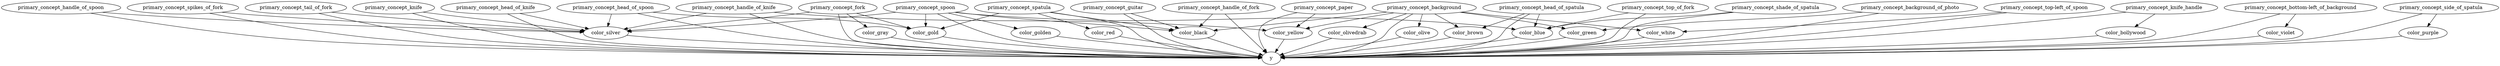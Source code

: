 strict digraph  {
primary_concept_spoon;
y;
color_silver;
primary_concept_guitar;
color_black;
primary_concept_background;
color_yellow;
primary_concept_head_of_spatula;
color_blue;
primary_concept_head_of_spoon;
primary_concept_handle_of_spoon;
primary_concept_fork;
color_olive;
primary_concept_spikes_of_fork;
primary_concept_tail_of_fork;
primary_concept_handle_of_knife;
color_green;
primary_concept_spatula;
primary_concept_paper;
color_brown;
color_red;
color_olivedrab;
color_gold;
color_gray;
primary_concept_handle_of_fork;
color_white;
primary_concept_knife;
primary_concept_knife_handle;
color_bollywood;
primary_concept_top_of_fork;
primary_concept_head_of_knife;
primary_concept_background_of_photo;
"primary_concept_bottom-left_of_background";
color_violet;
"primary_concept_top-left_of_spoon";
primary_concept_side_of_spatula;
color_purple;
primary_concept_shade_of_spatula;
color_golden;
primary_concept_spoon -> y;
primary_concept_spoon -> color_silver;
primary_concept_spoon -> color_black;
primary_concept_spoon -> color_gold;
primary_concept_spoon -> color_blue;
primary_concept_spoon -> color_golden;
color_silver -> y;
primary_concept_guitar -> y;
primary_concept_guitar -> color_black;
color_black -> y;
primary_concept_background -> y;
primary_concept_background -> color_yellow;
primary_concept_background -> color_olive;
primary_concept_background -> color_black;
primary_concept_background -> color_green;
primary_concept_background -> color_brown;
primary_concept_background -> color_olivedrab;
primary_concept_background -> color_white;
color_yellow -> y;
primary_concept_head_of_spatula -> y;
primary_concept_head_of_spatula -> color_blue;
primary_concept_head_of_spatula -> color_brown;
color_blue -> y;
primary_concept_head_of_spoon -> y;
primary_concept_head_of_spoon -> color_silver;
primary_concept_head_of_spoon -> color_gold;
primary_concept_handle_of_spoon -> y;
primary_concept_handle_of_spoon -> color_silver;
primary_concept_fork -> y;
primary_concept_fork -> color_silver;
primary_concept_fork -> color_gray;
primary_concept_fork -> color_gold;
color_olive -> y;
primary_concept_spikes_of_fork -> y;
primary_concept_spikes_of_fork -> color_silver;
primary_concept_tail_of_fork -> y;
primary_concept_tail_of_fork -> color_silver;
primary_concept_handle_of_knife -> y;
primary_concept_handle_of_knife -> color_yellow;
primary_concept_handle_of_knife -> color_silver;
color_green -> y;
primary_concept_spatula -> y;
primary_concept_spatula -> color_black;
primary_concept_spatula -> color_red;
primary_concept_spatula -> color_gold;
primary_concept_paper -> y;
primary_concept_paper -> color_yellow;
color_brown -> y;
color_red -> y;
color_olivedrab -> y;
color_gold -> y;
color_gray -> y;
primary_concept_handle_of_fork -> y;
primary_concept_handle_of_fork -> color_black;
color_white -> y;
primary_concept_knife -> y;
primary_concept_knife -> color_silver;
primary_concept_knife_handle -> y;
primary_concept_knife_handle -> color_bollywood;
color_bollywood -> y;
primary_concept_top_of_fork -> y;
primary_concept_top_of_fork -> color_blue;
primary_concept_head_of_knife -> y;
primary_concept_head_of_knife -> color_silver;
primary_concept_background_of_photo -> y;
primary_concept_background_of_photo -> color_green;
"primary_concept_bottom-left_of_background" -> y;
"primary_concept_bottom-left_of_background" -> color_violet;
color_violet -> y;
"primary_concept_top-left_of_spoon" -> y;
"primary_concept_top-left_of_spoon" -> color_white;
primary_concept_side_of_spatula -> y;
primary_concept_side_of_spatula -> color_purple;
color_purple -> y;
primary_concept_shade_of_spatula -> y;
primary_concept_shade_of_spatula -> color_blue;
color_golden -> y;
}
